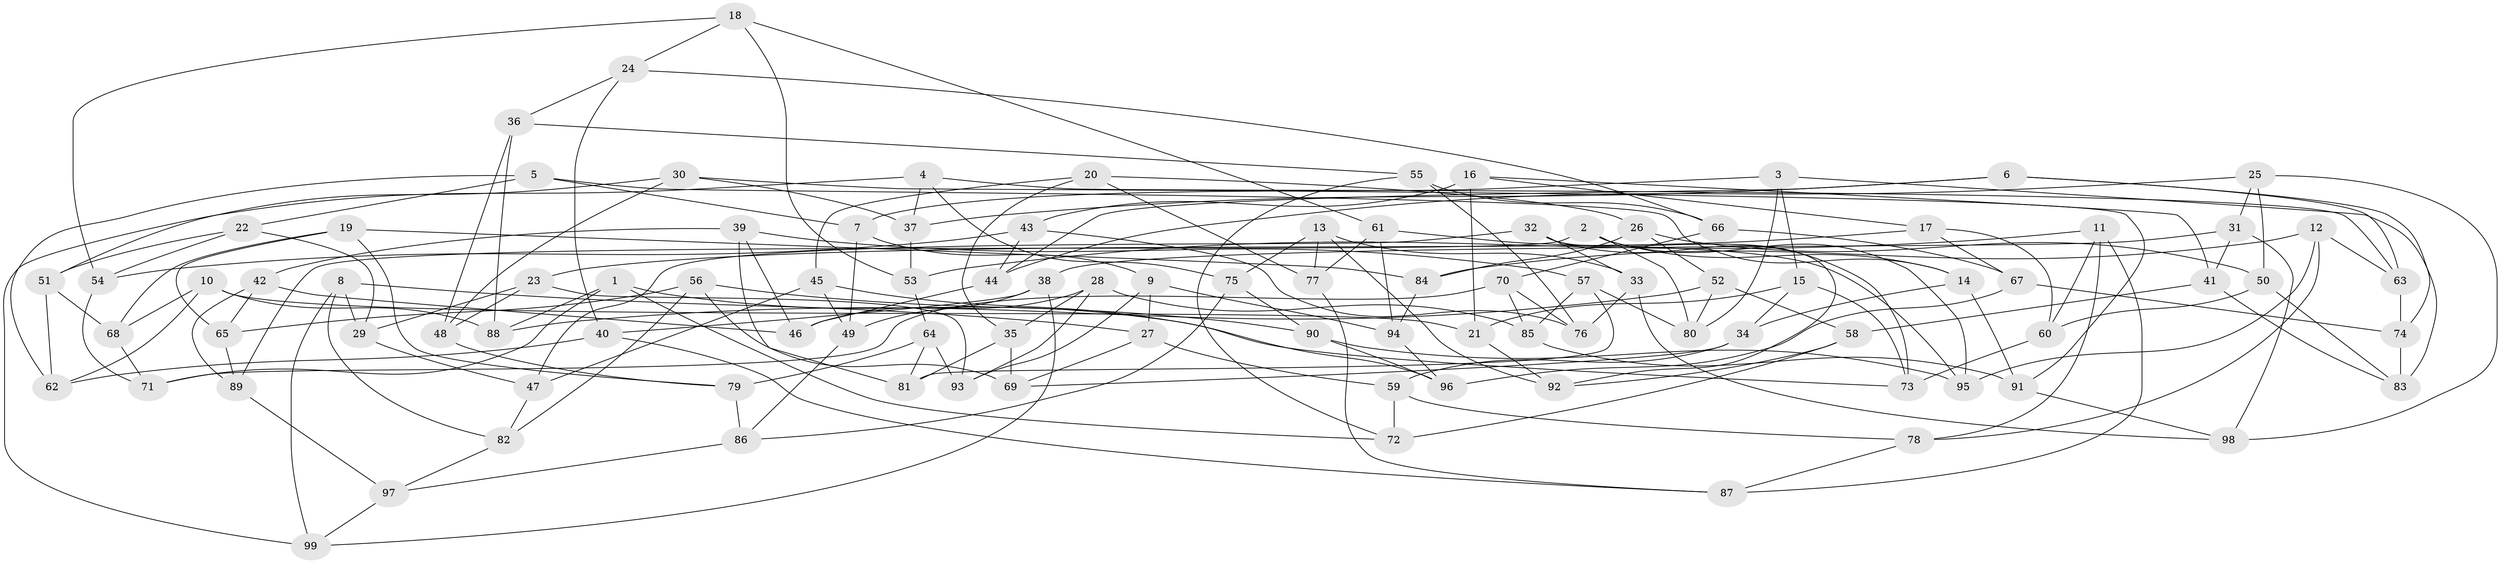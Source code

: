 // coarse degree distribution, {4: 0.2, 7: 0.175, 6: 0.25, 5: 0.275, 9: 0.05, 8: 0.025, 10: 0.025}
// Generated by graph-tools (version 1.1) at 2025/38/03/04/25 23:38:18]
// undirected, 99 vertices, 198 edges
graph export_dot {
  node [color=gray90,style=filled];
  1;
  2;
  3;
  4;
  5;
  6;
  7;
  8;
  9;
  10;
  11;
  12;
  13;
  14;
  15;
  16;
  17;
  18;
  19;
  20;
  21;
  22;
  23;
  24;
  25;
  26;
  27;
  28;
  29;
  30;
  31;
  32;
  33;
  34;
  35;
  36;
  37;
  38;
  39;
  40;
  41;
  42;
  43;
  44;
  45;
  46;
  47;
  48;
  49;
  50;
  51;
  52;
  53;
  54;
  55;
  56;
  57;
  58;
  59;
  60;
  61;
  62;
  63;
  64;
  65;
  66;
  67;
  68;
  69;
  70;
  71;
  72;
  73;
  74;
  75;
  76;
  77;
  78;
  79;
  80;
  81;
  82;
  83;
  84;
  85;
  86;
  87;
  88;
  89;
  90;
  91;
  92;
  93;
  94;
  95;
  96;
  97;
  98;
  99;
  1 -- 88;
  1 -- 72;
  1 -- 71;
  1 -- 73;
  2 -- 89;
  2 -- 80;
  2 -- 95;
  2 -- 14;
  3 -- 83;
  3 -- 7;
  3 -- 15;
  3 -- 80;
  4 -- 75;
  4 -- 99;
  4 -- 37;
  4 -- 63;
  5 -- 14;
  5 -- 62;
  5 -- 22;
  5 -- 7;
  6 -- 63;
  6 -- 74;
  6 -- 44;
  6 -- 37;
  7 -- 9;
  7 -- 49;
  8 -- 82;
  8 -- 29;
  8 -- 27;
  8 -- 99;
  9 -- 27;
  9 -- 93;
  9 -- 94;
  10 -- 21;
  10 -- 62;
  10 -- 88;
  10 -- 68;
  11 -- 60;
  11 -- 53;
  11 -- 78;
  11 -- 87;
  12 -- 95;
  12 -- 78;
  12 -- 84;
  12 -- 63;
  13 -- 33;
  13 -- 92;
  13 -- 75;
  13 -- 77;
  14 -- 91;
  14 -- 34;
  15 -- 34;
  15 -- 21;
  15 -- 73;
  16 -- 43;
  16 -- 21;
  16 -- 17;
  16 -- 41;
  17 -- 23;
  17 -- 60;
  17 -- 67;
  18 -- 54;
  18 -- 61;
  18 -- 24;
  18 -- 53;
  19 -- 65;
  19 -- 68;
  19 -- 79;
  19 -- 84;
  20 -- 35;
  20 -- 45;
  20 -- 77;
  20 -- 26;
  21 -- 92;
  22 -- 51;
  22 -- 29;
  22 -- 54;
  23 -- 48;
  23 -- 93;
  23 -- 29;
  24 -- 40;
  24 -- 36;
  24 -- 66;
  25 -- 50;
  25 -- 44;
  25 -- 31;
  25 -- 98;
  26 -- 84;
  26 -- 50;
  26 -- 52;
  27 -- 69;
  27 -- 59;
  28 -- 93;
  28 -- 85;
  28 -- 35;
  28 -- 46;
  29 -- 47;
  30 -- 48;
  30 -- 37;
  30 -- 91;
  30 -- 51;
  31 -- 41;
  31 -- 38;
  31 -- 98;
  32 -- 33;
  32 -- 47;
  32 -- 92;
  32 -- 73;
  33 -- 76;
  33 -- 98;
  34 -- 59;
  34 -- 69;
  35 -- 81;
  35 -- 69;
  36 -- 55;
  36 -- 48;
  36 -- 88;
  37 -- 53;
  38 -- 40;
  38 -- 49;
  38 -- 99;
  39 -- 81;
  39 -- 46;
  39 -- 42;
  39 -- 57;
  40 -- 87;
  40 -- 62;
  41 -- 58;
  41 -- 83;
  42 -- 65;
  42 -- 89;
  42 -- 46;
  43 -- 76;
  43 -- 54;
  43 -- 44;
  44 -- 46;
  45 -- 96;
  45 -- 47;
  45 -- 49;
  47 -- 82;
  48 -- 79;
  49 -- 86;
  50 -- 83;
  50 -- 60;
  51 -- 68;
  51 -- 62;
  52 -- 58;
  52 -- 88;
  52 -- 80;
  53 -- 64;
  54 -- 71;
  55 -- 66;
  55 -- 72;
  55 -- 76;
  56 -- 82;
  56 -- 90;
  56 -- 69;
  56 -- 65;
  57 -- 80;
  57 -- 85;
  57 -- 81;
  58 -- 72;
  58 -- 92;
  59 -- 72;
  59 -- 78;
  60 -- 73;
  61 -- 94;
  61 -- 95;
  61 -- 77;
  63 -- 74;
  64 -- 93;
  64 -- 81;
  64 -- 79;
  65 -- 89;
  66 -- 67;
  66 -- 70;
  67 -- 96;
  67 -- 74;
  68 -- 71;
  70 -- 76;
  70 -- 71;
  70 -- 85;
  74 -- 83;
  75 -- 86;
  75 -- 90;
  77 -- 87;
  78 -- 87;
  79 -- 86;
  82 -- 97;
  84 -- 94;
  85 -- 91;
  86 -- 97;
  89 -- 97;
  90 -- 95;
  90 -- 96;
  91 -- 98;
  94 -- 96;
  97 -- 99;
}

